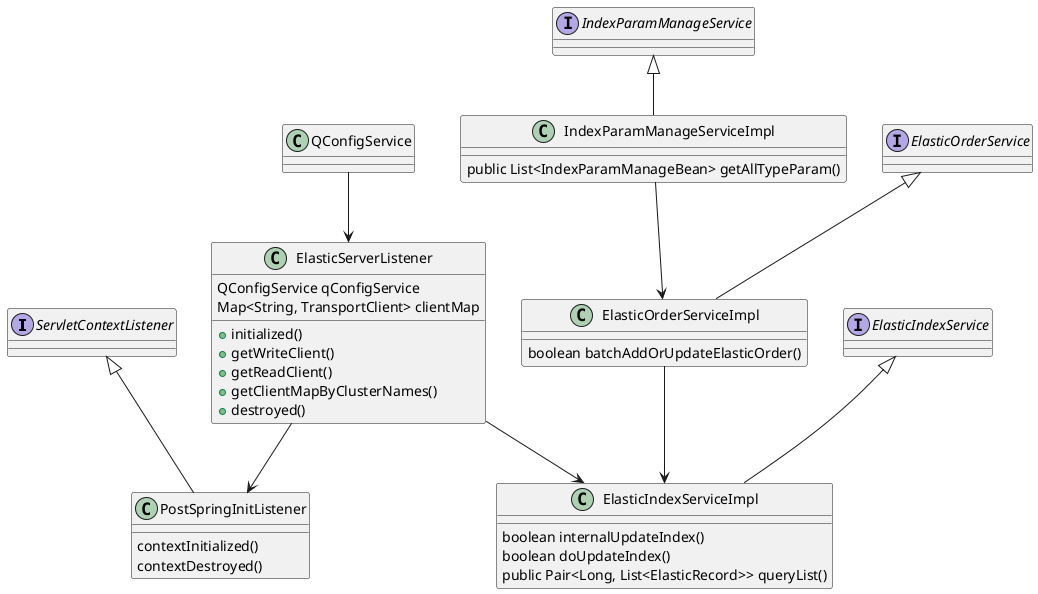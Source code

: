 @startuml
ServletContextListener <|-- PostSpringInitListener
QConfigService--> ElasticServerListener
ElasticServerListener -->  PostSpringInitListener
ElasticServerListener --> ElasticIndexServiceImpl
ElasticOrderService <|-- ElasticOrderServiceImpl
ElasticOrderServiceImpl --> ElasticIndexServiceImpl
IndexParamManageServiceImpl --> ElasticOrderServiceImpl
ElasticIndexService <|-- ElasticIndexServiceImpl
IndexParamManageService <|-- IndexParamManageServiceImpl

interface ServletContextListener

class PostSpringInitListener {
contextInitialized()
contextDestroyed()
}

class ElasticServerListener {
QConfigService qConfigService
Map<String, TransportClient> clientMap
+initialized()
+getWriteClient()
+getReadClient()
+getClientMapByClusterNames()
+destroyed()
}
class QConfigService{

}
interface ElasticOrderService
class ElasticOrderServiceImpl{
boolean batchAddOrUpdateElasticOrder()

}
interface ElasticIndexService
class ElasticIndexServiceImpl{
boolean internalUpdateIndex()
boolean doUpdateIndex()
public Pair<Long, List<ElasticRecord>> queryList()

}
interface IndexParamManageService
class IndexParamManageServiceImpl{
public List<IndexParamManageBean> getAllTypeParam()

}

@enduml